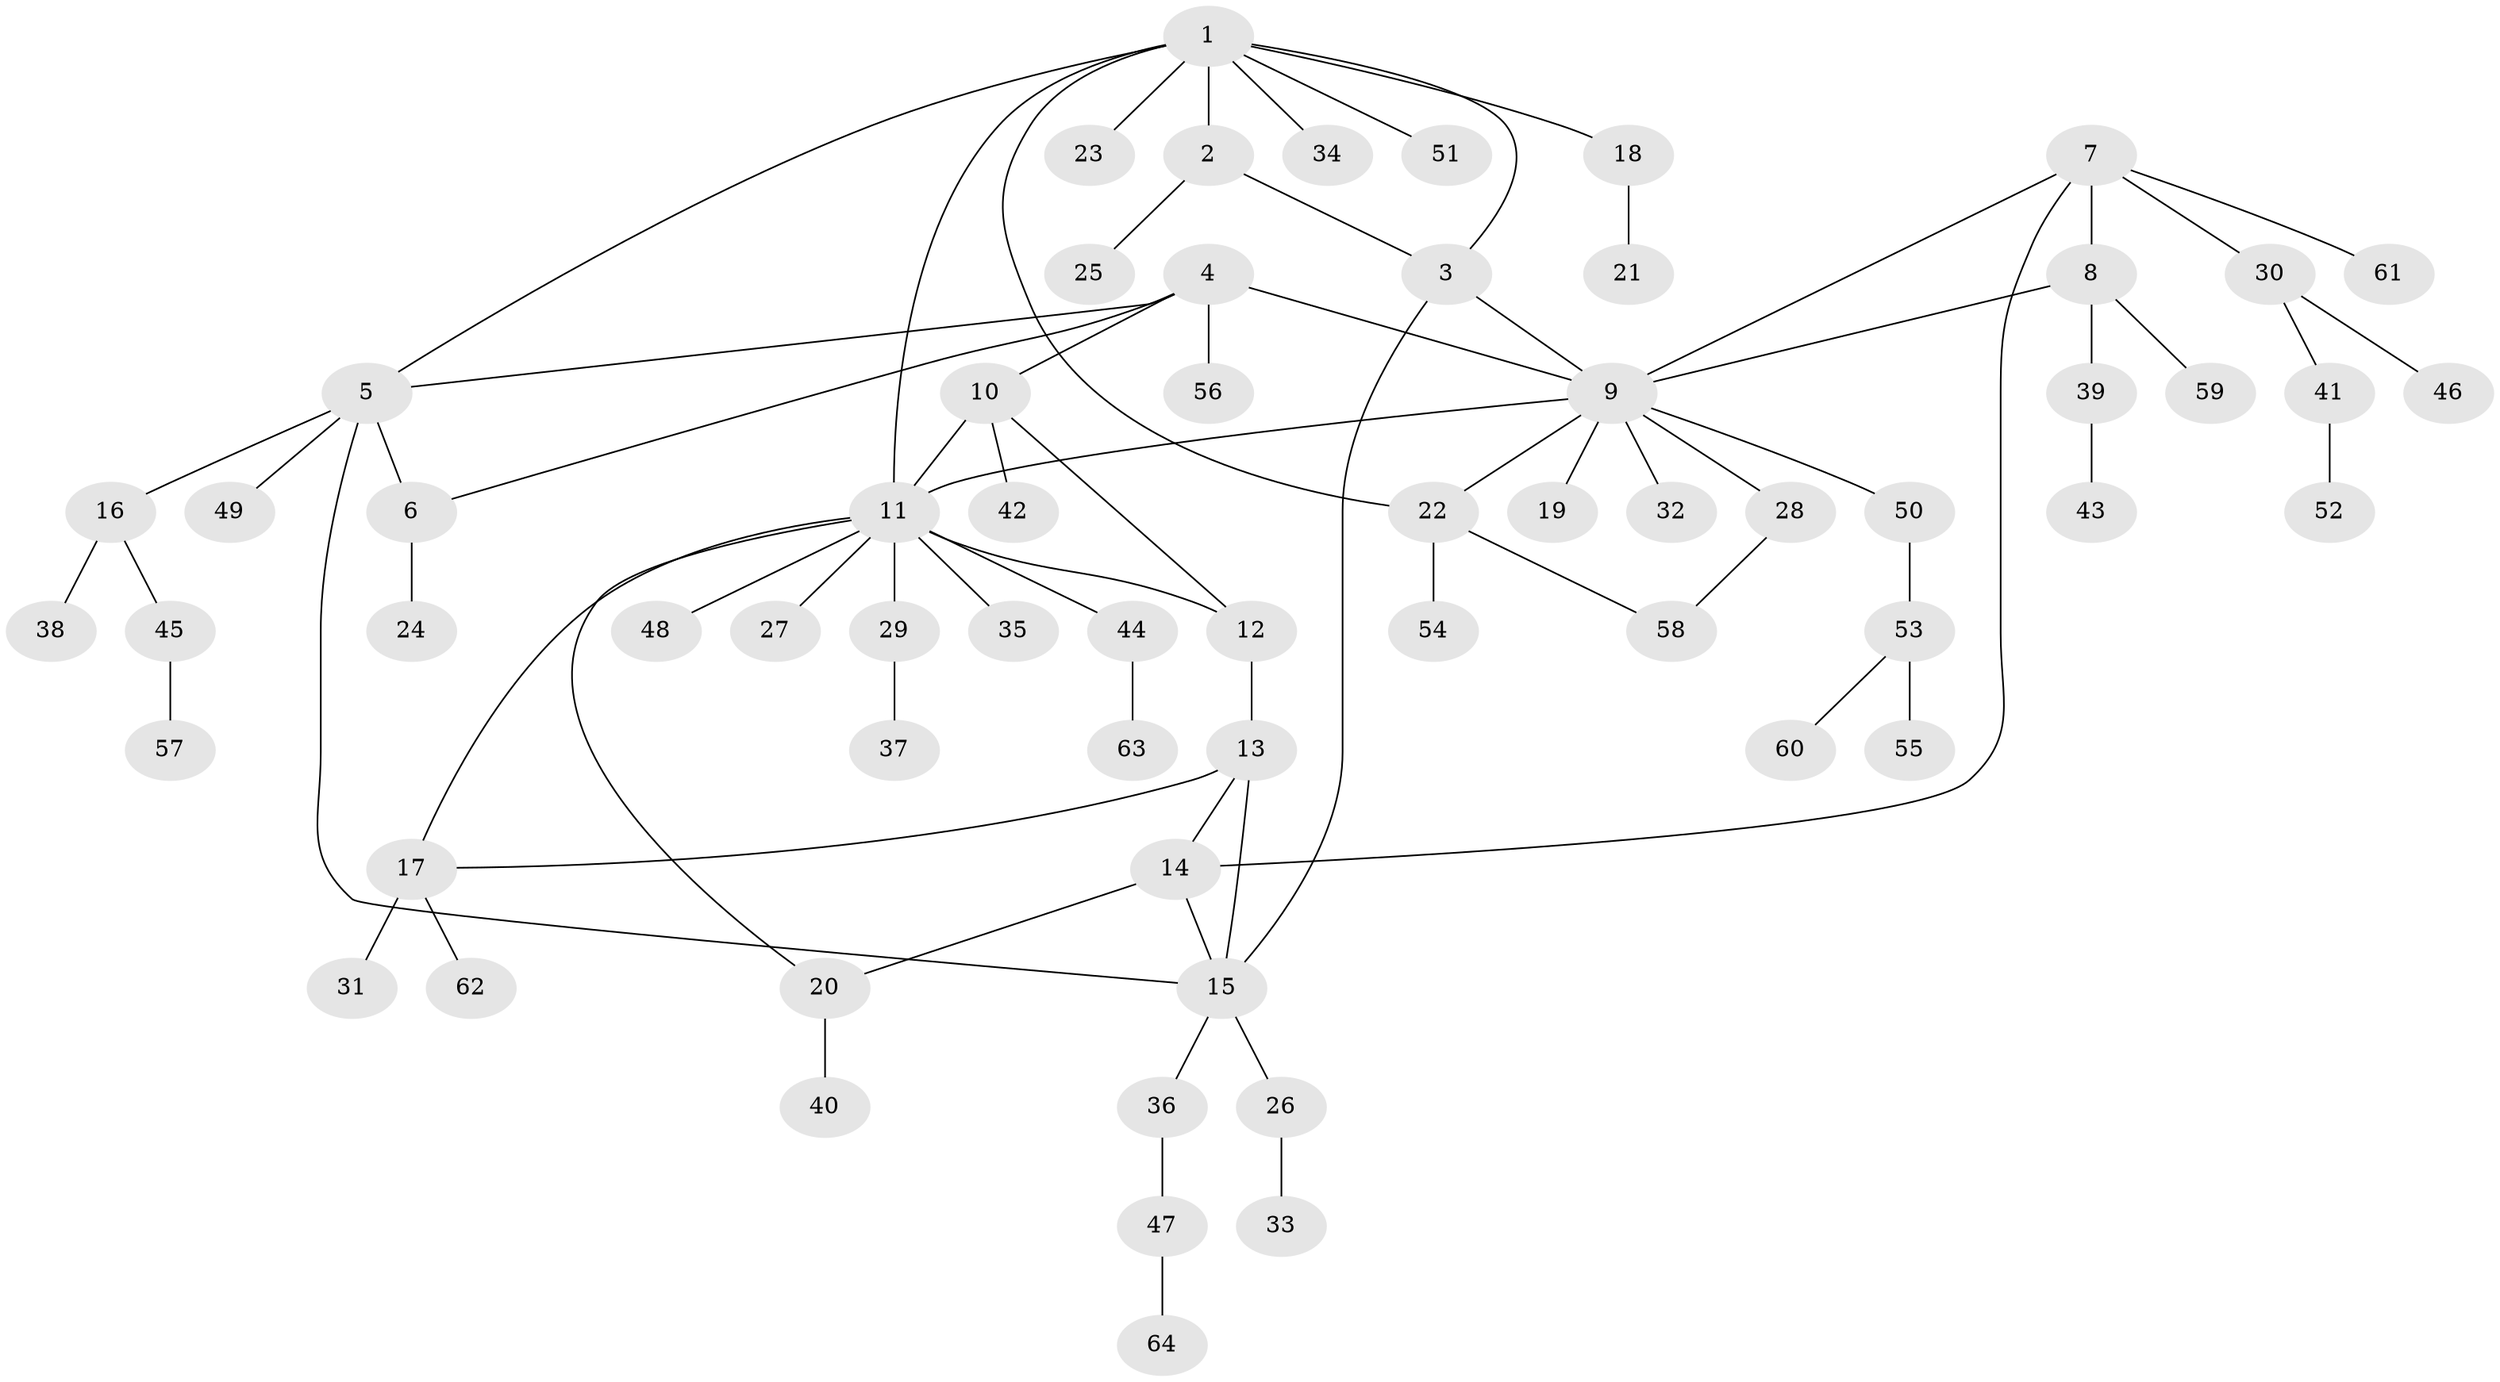 // Generated by graph-tools (version 1.1) at 2025/02/03/09/25 03:02:44]
// undirected, 64 vertices, 78 edges
graph export_dot {
graph [start="1"]
  node [color=gray90,style=filled];
  1;
  2;
  3;
  4;
  5;
  6;
  7;
  8;
  9;
  10;
  11;
  12;
  13;
  14;
  15;
  16;
  17;
  18;
  19;
  20;
  21;
  22;
  23;
  24;
  25;
  26;
  27;
  28;
  29;
  30;
  31;
  32;
  33;
  34;
  35;
  36;
  37;
  38;
  39;
  40;
  41;
  42;
  43;
  44;
  45;
  46;
  47;
  48;
  49;
  50;
  51;
  52;
  53;
  54;
  55;
  56;
  57;
  58;
  59;
  60;
  61;
  62;
  63;
  64;
  1 -- 2;
  1 -- 3;
  1 -- 5;
  1 -- 11;
  1 -- 18;
  1 -- 22;
  1 -- 23;
  1 -- 34;
  1 -- 51;
  2 -- 3;
  2 -- 25;
  3 -- 9;
  3 -- 15;
  4 -- 5;
  4 -- 6;
  4 -- 9;
  4 -- 10;
  4 -- 56;
  5 -- 6;
  5 -- 15;
  5 -- 16;
  5 -- 49;
  6 -- 24;
  7 -- 8;
  7 -- 9;
  7 -- 14;
  7 -- 30;
  7 -- 61;
  8 -- 9;
  8 -- 39;
  8 -- 59;
  9 -- 11;
  9 -- 19;
  9 -- 22;
  9 -- 28;
  9 -- 32;
  9 -- 50;
  10 -- 11;
  10 -- 12;
  10 -- 42;
  11 -- 12;
  11 -- 17;
  11 -- 20;
  11 -- 27;
  11 -- 29;
  11 -- 35;
  11 -- 44;
  11 -- 48;
  12 -- 13;
  13 -- 14;
  13 -- 15;
  13 -- 17;
  14 -- 15;
  14 -- 20;
  15 -- 26;
  15 -- 36;
  16 -- 38;
  16 -- 45;
  17 -- 31;
  17 -- 62;
  18 -- 21;
  20 -- 40;
  22 -- 54;
  22 -- 58;
  26 -- 33;
  28 -- 58;
  29 -- 37;
  30 -- 41;
  30 -- 46;
  36 -- 47;
  39 -- 43;
  41 -- 52;
  44 -- 63;
  45 -- 57;
  47 -- 64;
  50 -- 53;
  53 -- 55;
  53 -- 60;
}
